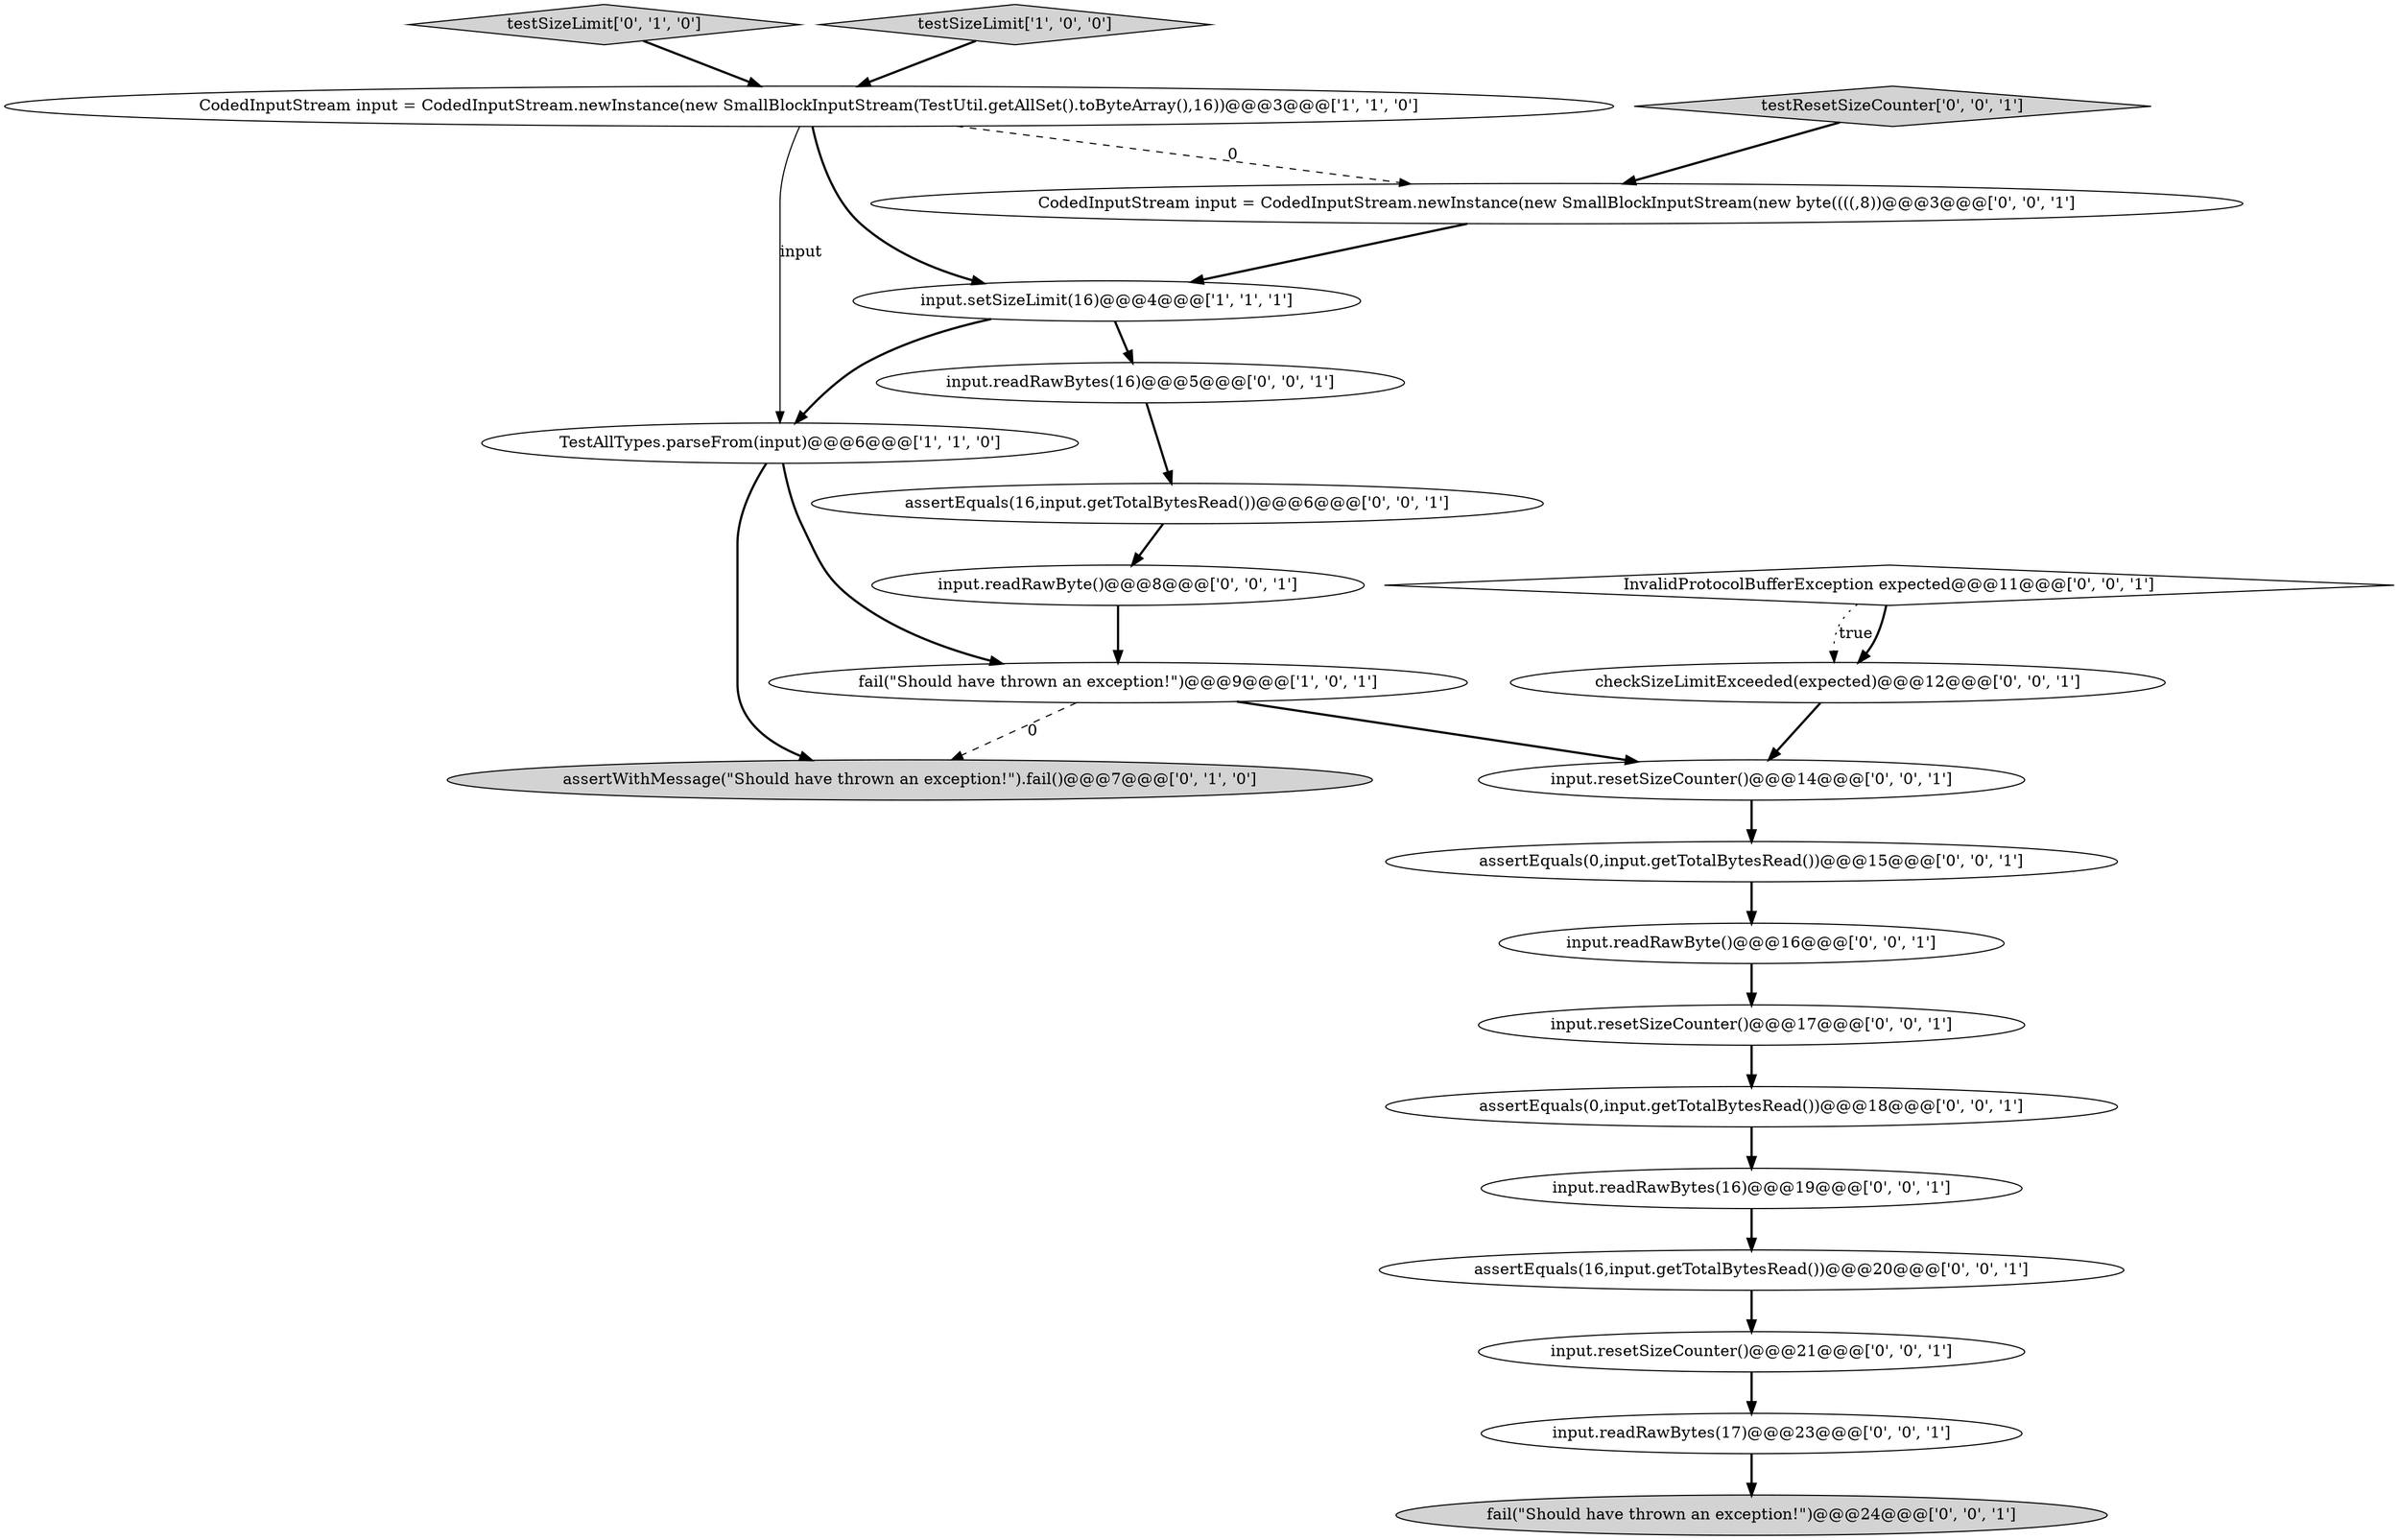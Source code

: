 digraph {
14 [style = filled, label = "input.readRawByte()@@@8@@@['0', '0', '1']", fillcolor = white, shape = ellipse image = "AAA0AAABBB3BBB"];
5 [style = filled, label = "assertWithMessage(\"Should have thrown an exception!\").fail()@@@7@@@['0', '1', '0']", fillcolor = lightgray, shape = ellipse image = "AAA1AAABBB2BBB"];
22 [style = filled, label = "assertEquals(0,input.getTotalBytesRead())@@@18@@@['0', '0', '1']", fillcolor = white, shape = ellipse image = "AAA0AAABBB3BBB"];
0 [style = filled, label = "CodedInputStream input = CodedInputStream.newInstance(new SmallBlockInputStream(TestUtil.getAllSet().toByteArray(),16))@@@3@@@['1', '1', '0']", fillcolor = white, shape = ellipse image = "AAA0AAABBB1BBB"];
23 [style = filled, label = "assertEquals(16,input.getTotalBytesRead())@@@20@@@['0', '0', '1']", fillcolor = white, shape = ellipse image = "AAA0AAABBB3BBB"];
3 [style = filled, label = "fail(\"Should have thrown an exception!\")@@@9@@@['1', '0', '1']", fillcolor = white, shape = ellipse image = "AAA0AAABBB1BBB"];
9 [style = filled, label = "input.resetSizeCounter()@@@21@@@['0', '0', '1']", fillcolor = white, shape = ellipse image = "AAA0AAABBB3BBB"];
10 [style = filled, label = "input.readRawBytes(17)@@@23@@@['0', '0', '1']", fillcolor = white, shape = ellipse image = "AAA0AAABBB3BBB"];
2 [style = filled, label = "TestAllTypes.parseFrom(input)@@@6@@@['1', '1', '0']", fillcolor = white, shape = ellipse image = "AAA0AAABBB1BBB"];
18 [style = filled, label = "input.resetSizeCounter()@@@14@@@['0', '0', '1']", fillcolor = white, shape = ellipse image = "AAA0AAABBB3BBB"];
13 [style = filled, label = "assertEquals(16,input.getTotalBytesRead())@@@6@@@['0', '0', '1']", fillcolor = white, shape = ellipse image = "AAA0AAABBB3BBB"];
1 [style = filled, label = "input.setSizeLimit(16)@@@4@@@['1', '1', '1']", fillcolor = white, shape = ellipse image = "AAA0AAABBB1BBB"];
15 [style = filled, label = "input.resetSizeCounter()@@@17@@@['0', '0', '1']", fillcolor = white, shape = ellipse image = "AAA0AAABBB3BBB"];
6 [style = filled, label = "testSizeLimit['0', '1', '0']", fillcolor = lightgray, shape = diamond image = "AAA0AAABBB2BBB"];
20 [style = filled, label = "assertEquals(0,input.getTotalBytesRead())@@@15@@@['0', '0', '1']", fillcolor = white, shape = ellipse image = "AAA0AAABBB3BBB"];
17 [style = filled, label = "checkSizeLimitExceeded(expected)@@@12@@@['0', '0', '1']", fillcolor = white, shape = ellipse image = "AAA0AAABBB3BBB"];
16 [style = filled, label = "testResetSizeCounter['0', '0', '1']", fillcolor = lightgray, shape = diamond image = "AAA0AAABBB3BBB"];
8 [style = filled, label = "input.readRawByte()@@@16@@@['0', '0', '1']", fillcolor = white, shape = ellipse image = "AAA0AAABBB3BBB"];
21 [style = filled, label = "fail(\"Should have thrown an exception!\")@@@24@@@['0', '0', '1']", fillcolor = lightgray, shape = ellipse image = "AAA0AAABBB3BBB"];
12 [style = filled, label = "input.readRawBytes(16)@@@5@@@['0', '0', '1']", fillcolor = white, shape = ellipse image = "AAA0AAABBB3BBB"];
4 [style = filled, label = "testSizeLimit['1', '0', '0']", fillcolor = lightgray, shape = diamond image = "AAA0AAABBB1BBB"];
19 [style = filled, label = "CodedInputStream input = CodedInputStream.newInstance(new SmallBlockInputStream(new byte((((,8))@@@3@@@['0', '0', '1']", fillcolor = white, shape = ellipse image = "AAA0AAABBB3BBB"];
11 [style = filled, label = "input.readRawBytes(16)@@@19@@@['0', '0', '1']", fillcolor = white, shape = ellipse image = "AAA0AAABBB3BBB"];
7 [style = filled, label = "InvalidProtocolBufferException expected@@@11@@@['0', '0', '1']", fillcolor = white, shape = diamond image = "AAA0AAABBB3BBB"];
22->11 [style = bold, label=""];
0->19 [style = dashed, label="0"];
23->9 [style = bold, label=""];
10->21 [style = bold, label=""];
18->20 [style = bold, label=""];
14->3 [style = bold, label=""];
7->17 [style = dotted, label="true"];
19->1 [style = bold, label=""];
0->2 [style = solid, label="input"];
2->5 [style = bold, label=""];
1->12 [style = bold, label=""];
16->19 [style = bold, label=""];
6->0 [style = bold, label=""];
20->8 [style = bold, label=""];
15->22 [style = bold, label=""];
3->18 [style = bold, label=""];
0->1 [style = bold, label=""];
12->13 [style = bold, label=""];
2->3 [style = bold, label=""];
11->23 [style = bold, label=""];
7->17 [style = bold, label=""];
13->14 [style = bold, label=""];
3->5 [style = dashed, label="0"];
1->2 [style = bold, label=""];
8->15 [style = bold, label=""];
4->0 [style = bold, label=""];
9->10 [style = bold, label=""];
17->18 [style = bold, label=""];
}
